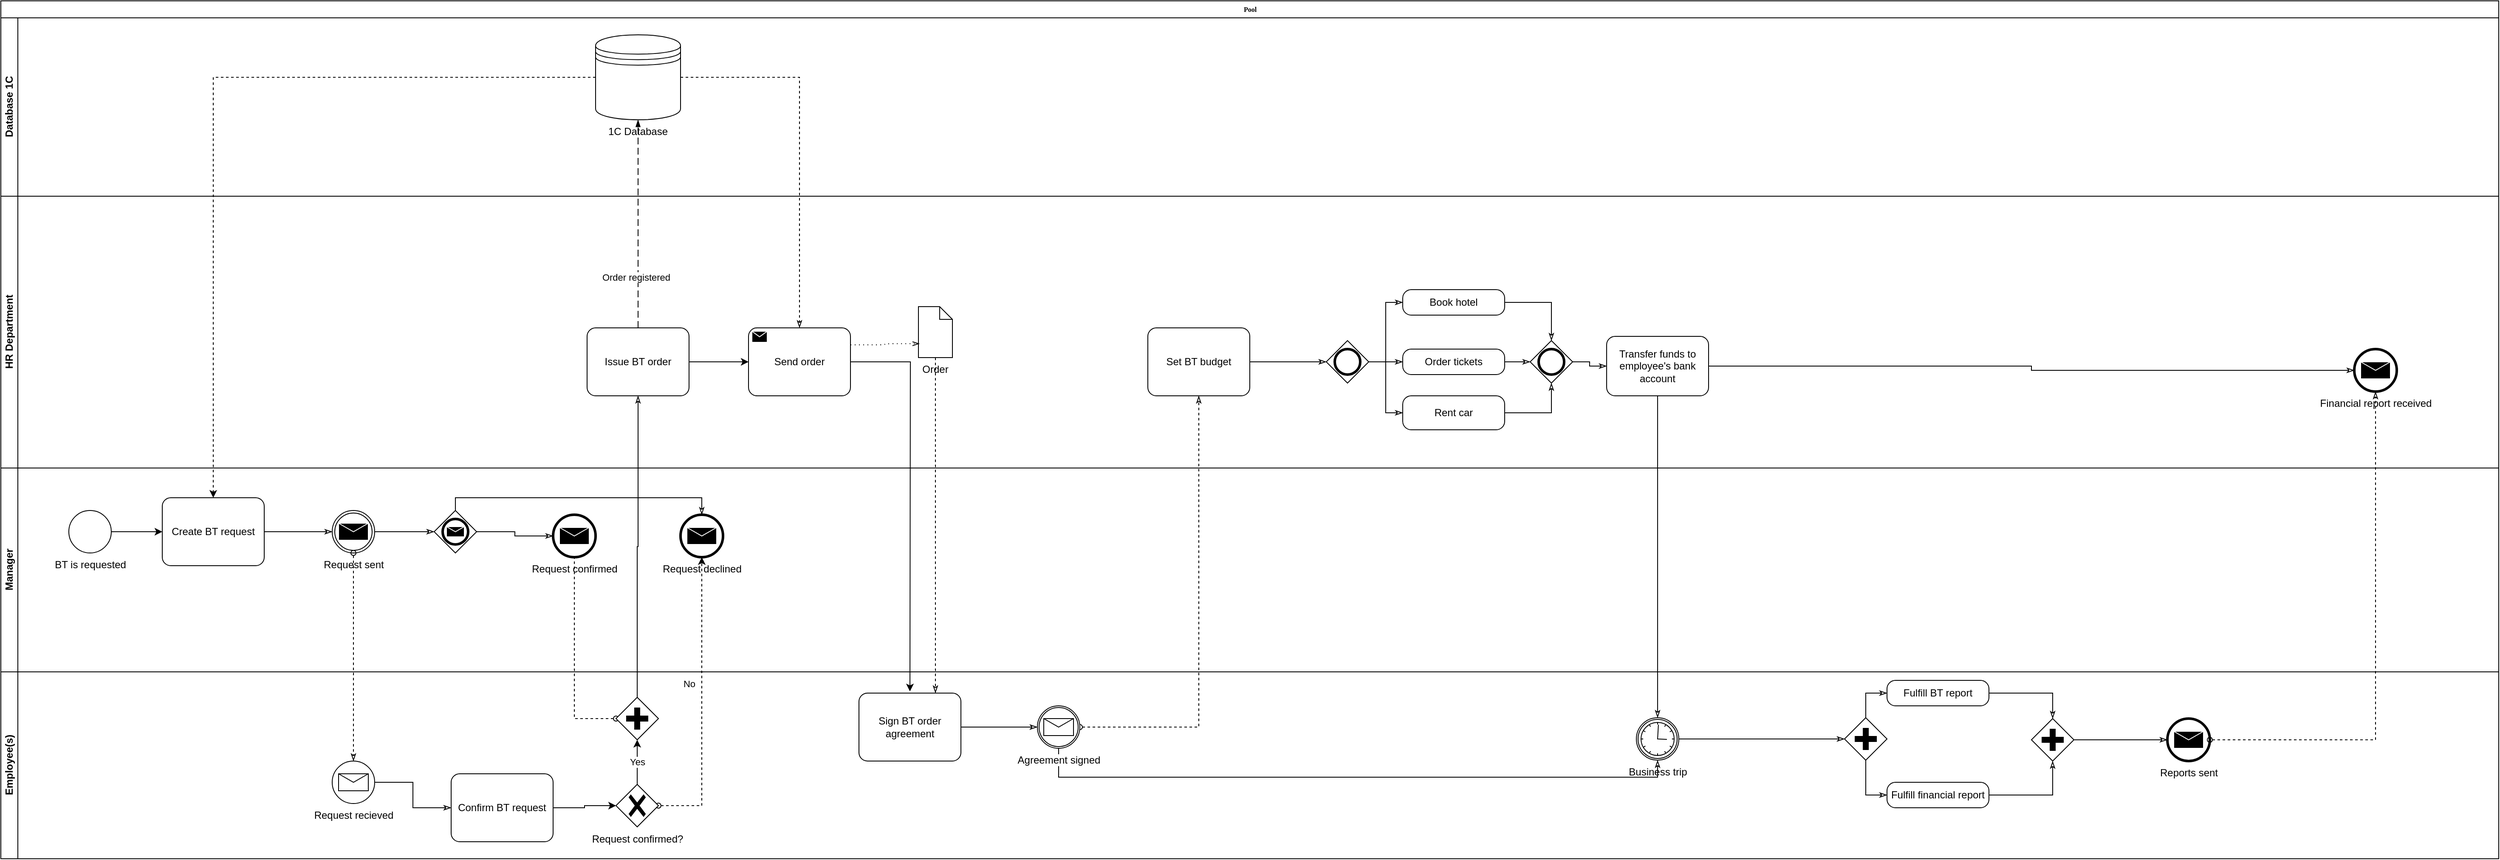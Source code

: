 <mxfile version="14.8.3" type="github">
  <diagram name="Page-1" id="c7488fd3-1785-93aa-aadb-54a6760d102a">
    <mxGraphModel dx="1422" dy="804" grid="1" gridSize="10" guides="1" tooltips="1" connect="1" arrows="1" fold="1" page="1" pageScale="1" pageWidth="1100" pageHeight="850" background="none" math="0" shadow="0">
      <root>
        <mxCell id="0" />
        <mxCell id="1" parent="0" />
        <mxCell id="2b4e8129b02d487f-1" value="Pool" style="swimlane;html=1;childLayout=stackLayout;horizontal=1;startSize=20;horizontalStack=0;rounded=0;shadow=0;labelBackgroundColor=none;strokeWidth=1;fontFamily=Verdana;fontSize=8;align=center;" parent="1" vertex="1">
          <mxGeometry x="100" y="20" width="2940" height="1010" as="geometry">
            <mxRectangle x="180" y="70" width="50" height="20" as="alternateBounds" />
          </mxGeometry>
        </mxCell>
        <mxCell id="NX7D1VV0Bbmkz2ig5p7U-13" value="Database 1C" style="swimlane;html=1;startSize=20;horizontal=0;" parent="2b4e8129b02d487f-1" vertex="1">
          <mxGeometry y="20" width="2940" height="210" as="geometry" />
        </mxCell>
        <mxCell id="KwFcviHTMIXIFhAUZAPu-12" value="1C Database" style="shape=datastore;whiteSpace=wrap;html=1;labelPosition=center;verticalLabelPosition=bottom;align=center;verticalAlign=top;" vertex="1" parent="NX7D1VV0Bbmkz2ig5p7U-13">
          <mxGeometry x="700" y="20" width="100" height="100" as="geometry" />
        </mxCell>
        <mxCell id="2b4e8129b02d487f-2" value="HR Department" style="swimlane;html=1;startSize=20;horizontal=0;" parent="2b4e8129b02d487f-1" vertex="1">
          <mxGeometry y="230" width="2940" height="320" as="geometry" />
        </mxCell>
        <mxCell id="KwFcviHTMIXIFhAUZAPu-18" value="Issue BT order" style="points=[[0.25,0,0],[0.5,0,0],[0.75,0,0],[1,0.25,0],[1,0.5,0],[1,0.75,0],[0.75,1,0],[0.5,1,0],[0.25,1,0],[0,0.75,0],[0,0.5,0],[0,0.25,0]];shape=mxgraph.bpmn.task;whiteSpace=wrap;rectStyle=rounded;size=10;taskMarker=abstract;" vertex="1" parent="2b4e8129b02d487f-2">
          <mxGeometry x="690" y="155" width="120" height="80" as="geometry" />
        </mxCell>
        <mxCell id="KwFcviHTMIXIFhAUZAPu-33" value="Send order" style="points=[[0.25,0,0],[0.5,0,0],[0.75,0,0],[1,0.25,0],[1,0.5,0],[1,0.75,0],[0.75,1,0],[0.5,1,0],[0.25,1,0],[0,0.75,0],[0,0.5,0],[0,0.25,0]];shape=mxgraph.bpmn.task;whiteSpace=wrap;rectStyle=rounded;size=10;taskMarker=send;" vertex="1" parent="2b4e8129b02d487f-2">
          <mxGeometry x="880" y="155" width="120" height="80" as="geometry" />
        </mxCell>
        <mxCell id="KwFcviHTMIXIFhAUZAPu-34" style="edgeStyle=orthogonalEdgeStyle;rounded=0;orthogonalLoop=1;jettySize=auto;html=1;" edge="1" parent="2b4e8129b02d487f-2" source="KwFcviHTMIXIFhAUZAPu-18" target="KwFcviHTMIXIFhAUZAPu-33">
          <mxGeometry relative="1" as="geometry">
            <mxPoint x="850.0" y="195" as="targetPoint" />
          </mxGeometry>
        </mxCell>
        <mxCell id="KwFcviHTMIXIFhAUZAPu-35" value="Order" style="shape=mxgraph.bpmn.data;labelPosition=center;verticalLabelPosition=bottom;align=center;verticalAlign=top;whiteSpace=wrap;size=15;html=1;" vertex="1" parent="2b4e8129b02d487f-2">
          <mxGeometry x="1080" y="130" width="40" height="60" as="geometry" />
        </mxCell>
        <mxCell id="KwFcviHTMIXIFhAUZAPu-36" value="" style="edgeStyle=elbowEdgeStyle;fontSize=12;html=1;endFill=0;startFill=0;endSize=6;startSize=6;dashed=1;dashPattern=1 4;endArrow=openThin;startArrow=none;exitX=1;exitY=0.25;exitDx=0;exitDy=0;exitPerimeter=0;entryX=0.028;entryY=0.728;entryDx=0;entryDy=0;entryPerimeter=0;" edge="1" parent="2b4e8129b02d487f-2" source="KwFcviHTMIXIFhAUZAPu-33" target="KwFcviHTMIXIFhAUZAPu-35">
          <mxGeometry width="160" relative="1" as="geometry">
            <mxPoint x="860" y="210" as="sourcePoint" />
            <mxPoint x="1070" y="130" as="targetPoint" />
          </mxGeometry>
        </mxCell>
        <mxCell id="KwFcviHTMIXIFhAUZAPu-60" style="edgeStyle=orthogonalEdgeStyle;rounded=0;orthogonalLoop=1;jettySize=auto;html=1;startArrow=none;startFill=0;endArrow=classicThin;endFill=0;" edge="1" parent="2b4e8129b02d487f-2" source="KwFcviHTMIXIFhAUZAPu-46" target="KwFcviHTMIXIFhAUZAPu-48">
          <mxGeometry relative="1" as="geometry" />
        </mxCell>
        <mxCell id="KwFcviHTMIXIFhAUZAPu-46" value="Set BT budget" style="points=[[0.25,0,0],[0.5,0,0],[0.75,0,0],[1,0.25,0],[1,0.5,0],[1,0.75,0],[0.75,1,0],[0.5,1,0],[0.25,1,0],[0,0.75,0],[0,0.5,0],[0,0.25,0]];shape=mxgraph.bpmn.task;whiteSpace=wrap;rectStyle=rounded;size=10;taskMarker=abstract;" vertex="1" parent="2b4e8129b02d487f-2">
          <mxGeometry x="1350" y="155" width="120" height="80" as="geometry" />
        </mxCell>
        <mxCell id="KwFcviHTMIXIFhAUZAPu-59" style="edgeStyle=orthogonalEdgeStyle;rounded=0;orthogonalLoop=1;jettySize=auto;html=1;entryX=0;entryY=0.5;entryDx=0;entryDy=0;entryPerimeter=0;startArrow=none;startFill=0;endArrow=classicThin;endFill=0;" edge="1" parent="2b4e8129b02d487f-2" source="KwFcviHTMIXIFhAUZAPu-47" target="KwFcviHTMIXIFhAUZAPu-54">
          <mxGeometry relative="1" as="geometry" />
        </mxCell>
        <mxCell id="KwFcviHTMIXIFhAUZAPu-47" value="Order tickets" style="points=[[0.25,0,0],[0.5,0,0],[0.75,0,0],[1,0.25,0],[1,0.5,0],[1,0.75,0],[0.75,1,0],[0.5,1,0],[0.25,1,0],[0,0.75,0],[0,0.5,0],[0,0.25,0]];shape=mxgraph.bpmn.task;whiteSpace=wrap;rectStyle=rounded;size=10;taskMarker=abstract;" vertex="1" parent="2b4e8129b02d487f-2">
          <mxGeometry x="1650" y="180" width="120" height="30" as="geometry" />
        </mxCell>
        <mxCell id="KwFcviHTMIXIFhAUZAPu-52" style="edgeStyle=orthogonalEdgeStyle;rounded=0;orthogonalLoop=1;jettySize=auto;html=1;entryX=0;entryY=0.5;entryDx=0;entryDy=0;entryPerimeter=0;startArrow=none;startFill=0;endArrow=classicThin;endFill=0;" edge="1" parent="2b4e8129b02d487f-2" source="KwFcviHTMIXIFhAUZAPu-48" target="KwFcviHTMIXIFhAUZAPu-50">
          <mxGeometry relative="1" as="geometry" />
        </mxCell>
        <mxCell id="KwFcviHTMIXIFhAUZAPu-55" style="edgeStyle=orthogonalEdgeStyle;rounded=0;orthogonalLoop=1;jettySize=auto;html=1;entryX=0;entryY=0.5;entryDx=0;entryDy=0;entryPerimeter=0;startArrow=none;startFill=0;endArrow=classicThin;endFill=0;" edge="1" parent="2b4e8129b02d487f-2" source="KwFcviHTMIXIFhAUZAPu-48" target="KwFcviHTMIXIFhAUZAPu-51">
          <mxGeometry relative="1" as="geometry" />
        </mxCell>
        <mxCell id="KwFcviHTMIXIFhAUZAPu-56" style="edgeStyle=orthogonalEdgeStyle;rounded=0;orthogonalLoop=1;jettySize=auto;html=1;entryX=0;entryY=0.5;entryDx=0;entryDy=0;entryPerimeter=0;startArrow=none;startFill=0;endArrow=classicThin;endFill=0;" edge="1" parent="2b4e8129b02d487f-2" source="KwFcviHTMIXIFhAUZAPu-48" target="KwFcviHTMIXIFhAUZAPu-47">
          <mxGeometry relative="1" as="geometry" />
        </mxCell>
        <mxCell id="KwFcviHTMIXIFhAUZAPu-48" value="" style="points=[[0.25,0.25,0],[0.5,0,0],[0.75,0.25,0],[1,0.5,0],[0.75,0.75,0],[0.5,1,0],[0.25,0.75,0],[0,0.5,0]];shape=mxgraph.bpmn.gateway2;html=1;verticalLabelPosition=bottom;labelBackgroundColor=#ffffff;verticalAlign=top;align=center;perimeter=rhombusPerimeter;outlineConnect=0;outline=end;symbol=general;" vertex="1" parent="2b4e8129b02d487f-2">
          <mxGeometry x="1560" y="170" width="50" height="50" as="geometry" />
        </mxCell>
        <mxCell id="KwFcviHTMIXIFhAUZAPu-57" style="edgeStyle=orthogonalEdgeStyle;rounded=0;orthogonalLoop=1;jettySize=auto;html=1;entryX=0.5;entryY=0;entryDx=0;entryDy=0;entryPerimeter=0;startArrow=none;startFill=0;endArrow=classicThin;endFill=0;" edge="1" parent="2b4e8129b02d487f-2" source="KwFcviHTMIXIFhAUZAPu-50" target="KwFcviHTMIXIFhAUZAPu-54">
          <mxGeometry relative="1" as="geometry" />
        </mxCell>
        <mxCell id="KwFcviHTMIXIFhAUZAPu-50" value="Book hotel" style="points=[[0.25,0,0],[0.5,0,0],[0.75,0,0],[1,0.25,0],[1,0.5,0],[1,0.75,0],[0.75,1,0],[0.5,1,0],[0.25,1,0],[0,0.75,0],[0,0.5,0],[0,0.25,0]];shape=mxgraph.bpmn.task;whiteSpace=wrap;rectStyle=rounded;size=10;taskMarker=abstract;" vertex="1" parent="2b4e8129b02d487f-2">
          <mxGeometry x="1650" y="110" width="120" height="30" as="geometry" />
        </mxCell>
        <mxCell id="KwFcviHTMIXIFhAUZAPu-58" style="edgeStyle=orthogonalEdgeStyle;rounded=0;orthogonalLoop=1;jettySize=auto;html=1;entryX=0.5;entryY=1;entryDx=0;entryDy=0;entryPerimeter=0;startArrow=none;startFill=0;endArrow=classicThin;endFill=0;" edge="1" parent="2b4e8129b02d487f-2" source="KwFcviHTMIXIFhAUZAPu-51" target="KwFcviHTMIXIFhAUZAPu-54">
          <mxGeometry relative="1" as="geometry" />
        </mxCell>
        <mxCell id="KwFcviHTMIXIFhAUZAPu-51" value="Rent car" style="points=[[0.25,0,0],[0.5,0,0],[0.75,0,0],[1,0.25,0],[1,0.5,0],[1,0.75,0],[0.75,1,0],[0.5,1,0],[0.25,1,0],[0,0.75,0],[0,0.5,0],[0,0.25,0]];shape=mxgraph.bpmn.task;whiteSpace=wrap;rectStyle=rounded;size=10;taskMarker=abstract;" vertex="1" parent="2b4e8129b02d487f-2">
          <mxGeometry x="1650" y="235" width="120" height="40" as="geometry" />
        </mxCell>
        <mxCell id="KwFcviHTMIXIFhAUZAPu-115" style="edgeStyle=orthogonalEdgeStyle;rounded=0;orthogonalLoop=1;jettySize=auto;html=1;startArrow=none;startFill=0;endArrow=classicThin;endFill=0;" edge="1" parent="2b4e8129b02d487f-2" source="KwFcviHTMIXIFhAUZAPu-54" target="KwFcviHTMIXIFhAUZAPu-112">
          <mxGeometry relative="1" as="geometry" />
        </mxCell>
        <mxCell id="KwFcviHTMIXIFhAUZAPu-54" value="" style="points=[[0.25,0.25,0],[0.5,0,0],[0.75,0.25,0],[1,0.5,0],[0.75,0.75,0],[0.5,1,0],[0.25,0.75,0],[0,0.5,0]];shape=mxgraph.bpmn.gateway2;html=1;verticalLabelPosition=bottom;labelBackgroundColor=#ffffff;verticalAlign=top;align=center;perimeter=rhombusPerimeter;outlineConnect=0;outline=end;symbol=general;" vertex="1" parent="2b4e8129b02d487f-2">
          <mxGeometry x="1800" y="170" width="50" height="50" as="geometry" />
        </mxCell>
        <mxCell id="KwFcviHTMIXIFhAUZAPu-188" style="edgeStyle=orthogonalEdgeStyle;rounded=0;orthogonalLoop=1;jettySize=auto;html=1;entryX=0;entryY=0.5;entryDx=0;entryDy=0;entryPerimeter=0;startArrow=none;startFill=0;endArrow=classicThin;endFill=0;" edge="1" parent="2b4e8129b02d487f-2" source="KwFcviHTMIXIFhAUZAPu-112" target="KwFcviHTMIXIFhAUZAPu-133">
          <mxGeometry relative="1" as="geometry" />
        </mxCell>
        <mxCell id="KwFcviHTMIXIFhAUZAPu-112" value="Transfer funds to employee&#39;s bank account" style="points=[[0.25,0,0],[0.5,0,0],[0.75,0,0],[1,0.25,0],[1,0.5,0],[1,0.75,0],[0.75,1,0],[0.5,1,0],[0.25,1,0],[0,0.75,0],[0,0.5,0],[0,0.25,0]];shape=mxgraph.bpmn.task;whiteSpace=wrap;rectStyle=rounded;size=10;taskMarker=abstract;" vertex="1" parent="2b4e8129b02d487f-2">
          <mxGeometry x="1890" y="165" width="120" height="70" as="geometry" />
        </mxCell>
        <mxCell id="KwFcviHTMIXIFhAUZAPu-133" value="Financial report received" style="points=[[0.145,0.145,0],[0.5,0,0],[0.855,0.145,0],[1,0.5,0],[0.855,0.855,0],[0.5,1,0],[0.145,0.855,0],[0,0.5,0]];shape=mxgraph.bpmn.event;html=1;verticalLabelPosition=bottom;labelBackgroundColor=#ffffff;verticalAlign=top;align=center;perimeter=ellipsePerimeter;outlineConnect=0;aspect=fixed;outline=end;symbol=message;" vertex="1" parent="2b4e8129b02d487f-2">
          <mxGeometry x="2770" y="180" width="50" height="50" as="geometry" />
        </mxCell>
        <mxCell id="2b4e8129b02d487f-3" value="&lt;div&gt;Manager&lt;/div&gt;" style="swimlane;html=1;startSize=20;horizontal=0;" parent="2b4e8129b02d487f-1" vertex="1">
          <mxGeometry y="550" width="2940" height="240" as="geometry" />
        </mxCell>
        <mxCell id="KwFcviHTMIXIFhAUZAPu-3" style="edgeStyle=orthogonalEdgeStyle;rounded=0;orthogonalLoop=1;jettySize=auto;html=1;" edge="1" parent="2b4e8129b02d487f-3" source="KwFcviHTMIXIFhAUZAPu-1" target="KwFcviHTMIXIFhAUZAPu-2">
          <mxGeometry relative="1" as="geometry" />
        </mxCell>
        <mxCell id="KwFcviHTMIXIFhAUZAPu-1" value="BT is requested" style="points=[[0.145,0.145,0],[0.5,0,0],[0.855,0.145,0],[1,0.5,0],[0.855,0.855,0],[0.5,1,0],[0.145,0.855,0],[0,0.5,0]];shape=mxgraph.bpmn.event;html=1;verticalLabelPosition=bottom;labelBackgroundColor=#ffffff;verticalAlign=top;align=center;perimeter=ellipsePerimeter;outlineConnect=0;aspect=fixed;outline=standard;symbol=general;" vertex="1" parent="2b4e8129b02d487f-3">
          <mxGeometry x="80" y="50" width="50" height="50" as="geometry" />
        </mxCell>
        <mxCell id="KwFcviHTMIXIFhAUZAPu-141" style="edgeStyle=orthogonalEdgeStyle;rounded=0;orthogonalLoop=1;jettySize=auto;html=1;startArrow=none;startFill=0;endArrow=classicThin;endFill=0;" edge="1" parent="2b4e8129b02d487f-3" source="KwFcviHTMIXIFhAUZAPu-2" target="KwFcviHTMIXIFhAUZAPu-152">
          <mxGeometry relative="1" as="geometry">
            <mxPoint x="360" y="75" as="targetPoint" />
          </mxGeometry>
        </mxCell>
        <mxCell id="KwFcviHTMIXIFhAUZAPu-2" value="Create BT request" style="points=[[0.25,0,0],[0.5,0,0],[0.75,0,0],[1,0.25,0],[1,0.5,0],[1,0.75,0],[0.75,1,0],[0.5,1,0],[0.25,1,0],[0,0.75,0],[0,0.5,0],[0,0.25,0]];shape=mxgraph.bpmn.task;whiteSpace=wrap;rectStyle=rounded;size=10;taskMarker=abstract;" vertex="1" parent="2b4e8129b02d487f-3">
          <mxGeometry x="190" y="35" width="120" height="80" as="geometry" />
        </mxCell>
        <mxCell id="KwFcviHTMIXIFhAUZAPu-26" value="Request declined" style="points=[[0.145,0.145,0],[0.5,0,0],[0.855,0.145,0],[1,0.5,0],[0.855,0.855,0],[0.5,1,0],[0.145,0.855,0],[0,0.5,0]];shape=mxgraph.bpmn.event;html=1;verticalLabelPosition=bottom;labelBackgroundColor=#ffffff;verticalAlign=top;align=center;perimeter=ellipsePerimeter;outlineConnect=0;aspect=fixed;outline=end;symbol=message;" vertex="1" parent="2b4e8129b02d487f-3">
          <mxGeometry x="800" y="55" width="50" height="50" as="geometry" />
        </mxCell>
        <mxCell id="KwFcviHTMIXIFhAUZAPu-165" style="edgeStyle=orthogonalEdgeStyle;rounded=0;orthogonalLoop=1;jettySize=auto;html=1;startArrow=none;startFill=0;endArrow=classicThin;endFill=0;" edge="1" parent="2b4e8129b02d487f-3" source="KwFcviHTMIXIFhAUZAPu-152" target="KwFcviHTMIXIFhAUZAPu-164">
          <mxGeometry relative="1" as="geometry" />
        </mxCell>
        <mxCell id="KwFcviHTMIXIFhAUZAPu-152" value="Request sent" style="points=[[0.145,0.145,0],[0.5,0,0],[0.855,0.145,0],[1,0.5,0],[0.855,0.855,0],[0.5,1,0],[0.145,0.855,0],[0,0.5,0]];shape=mxgraph.bpmn.event;html=1;verticalLabelPosition=bottom;labelBackgroundColor=#ffffff;verticalAlign=top;align=center;perimeter=ellipsePerimeter;outlineConnect=0;aspect=fixed;outline=throwing;symbol=message;" vertex="1" parent="2b4e8129b02d487f-3">
          <mxGeometry x="390" y="50" width="50" height="50" as="geometry" />
        </mxCell>
        <mxCell id="KwFcviHTMIXIFhAUZAPu-16" value="Request confirmed" style="points=[[0.145,0.145,0],[0.5,0,0],[0.855,0.145,0],[1,0.5,0],[0.855,0.855,0],[0.5,1,0],[0.145,0.855,0],[0,0.5,0]];shape=mxgraph.bpmn.event;html=1;verticalLabelPosition=bottom;labelBackgroundColor=#ffffff;verticalAlign=top;align=center;perimeter=ellipsePerimeter;outlineConnect=0;aspect=fixed;outline=end;symbol=message;fillOpacity=100;" vertex="1" parent="2b4e8129b02d487f-3">
          <mxGeometry x="650" y="55" width="50" height="50" as="geometry" />
        </mxCell>
        <mxCell id="KwFcviHTMIXIFhAUZAPu-166" style="edgeStyle=orthogonalEdgeStyle;rounded=0;orthogonalLoop=1;jettySize=auto;html=1;entryX=0;entryY=0.5;entryDx=0;entryDy=0;entryPerimeter=0;startArrow=none;startFill=0;endArrow=classicThin;endFill=0;" edge="1" parent="2b4e8129b02d487f-3" source="KwFcviHTMIXIFhAUZAPu-164" target="KwFcviHTMIXIFhAUZAPu-16">
          <mxGeometry relative="1" as="geometry" />
        </mxCell>
        <mxCell id="KwFcviHTMIXIFhAUZAPu-167" style="edgeStyle=orthogonalEdgeStyle;rounded=0;orthogonalLoop=1;jettySize=auto;html=1;entryX=0.5;entryY=0;entryDx=0;entryDy=0;entryPerimeter=0;startArrow=none;startFill=0;endArrow=classicThin;endFill=0;" edge="1" parent="2b4e8129b02d487f-3" source="KwFcviHTMIXIFhAUZAPu-164" target="KwFcviHTMIXIFhAUZAPu-26">
          <mxGeometry relative="1" as="geometry">
            <Array as="points">
              <mxPoint x="535" y="35" />
              <mxPoint x="825" y="35" />
            </Array>
          </mxGeometry>
        </mxCell>
        <mxCell id="KwFcviHTMIXIFhAUZAPu-164" value="" style="points=[[0.25,0.25,0],[0.5,0,0],[0.75,0.25,0],[1,0.5,0],[0.75,0.75,0],[0.5,1,0],[0.25,0.75,0],[0,0.5,0]];shape=mxgraph.bpmn.gateway2;html=1;verticalLabelPosition=bottom;labelBackgroundColor=#ffffff;verticalAlign=top;align=center;perimeter=rhombusPerimeter;outlineConnect=0;outline=end;symbol=message;" vertex="1" parent="2b4e8129b02d487f-3">
          <mxGeometry x="510" y="50" width="50" height="50" as="geometry" />
        </mxCell>
        <mxCell id="KwFcviHTMIXIFhAUZAPu-15" style="edgeStyle=orthogonalEdgeStyle;rounded=0;orthogonalLoop=1;jettySize=auto;html=1;entryX=0.5;entryY=0;entryDx=0;entryDy=0;entryPerimeter=0;dashed=1;" edge="1" parent="2b4e8129b02d487f-1" source="KwFcviHTMIXIFhAUZAPu-12" target="KwFcviHTMIXIFhAUZAPu-2">
          <mxGeometry relative="1" as="geometry" />
        </mxCell>
        <mxCell id="KwFcviHTMIXIFhAUZAPu-156" style="edgeStyle=orthogonalEdgeStyle;rounded=0;orthogonalLoop=1;jettySize=auto;html=1;entryX=0.5;entryY=0;entryDx=0;entryDy=0;entryPerimeter=0;startArrow=oval;startFill=0;endArrow=classicThin;endFill=0;dashed=1;" edge="1" parent="2b4e8129b02d487f-1" source="KwFcviHTMIXIFhAUZAPu-152" target="KwFcviHTMIXIFhAUZAPu-154">
          <mxGeometry relative="1" as="geometry" />
        </mxCell>
        <mxCell id="KwFcviHTMIXIFhAUZAPu-27" value="No" style="edgeStyle=orthogonalEdgeStyle;rounded=0;orthogonalLoop=1;jettySize=auto;html=1;entryX=0.5;entryY=1;entryDx=0;entryDy=0;entryPerimeter=0;dashed=1;startArrow=oval;startFill=0;" edge="1" parent="2b4e8129b02d487f-1" source="KwFcviHTMIXIFhAUZAPu-22" target="KwFcviHTMIXIFhAUZAPu-26">
          <mxGeometry x="0.132" y="15" relative="1" as="geometry">
            <mxPoint as="offset" />
          </mxGeometry>
        </mxCell>
        <mxCell id="KwFcviHTMIXIFhAUZAPu-32" value="Order registered" style="dashed=1;dashPattern=8 4;endArrow=blockThin;endFill=1;startArrow=none;startFill=0;endSize=6;startSize=4;exitX=0.5;exitY=0;exitDx=0;exitDy=0;exitPerimeter=0;entryX=0.5;entryY=1;entryDx=0;entryDy=0;" edge="1" parent="2b4e8129b02d487f-1" source="KwFcviHTMIXIFhAUZAPu-18" target="KwFcviHTMIXIFhAUZAPu-12">
          <mxGeometry x="-0.511" y="2" width="160" relative="1" as="geometry">
            <mxPoint x="670" y="255" as="sourcePoint" />
            <mxPoint x="830" y="255" as="targetPoint" />
            <mxPoint as="offset" />
          </mxGeometry>
        </mxCell>
        <mxCell id="KwFcviHTMIXIFhAUZAPu-38" style="edgeStyle=orthogonalEdgeStyle;rounded=0;orthogonalLoop=1;jettySize=auto;html=1;" edge="1" parent="2b4e8129b02d487f-1" source="KwFcviHTMIXIFhAUZAPu-33">
          <mxGeometry relative="1" as="geometry">
            <mxPoint x="1070" y="813" as="targetPoint" />
          </mxGeometry>
        </mxCell>
        <mxCell id="KwFcviHTMIXIFhAUZAPu-41" style="edgeStyle=orthogonalEdgeStyle;rounded=0;orthogonalLoop=1;jettySize=auto;html=1;entryX=0.75;entryY=0;entryDx=0;entryDy=0;entryPerimeter=0;dashed=1;endArrow=classicThin;endFill=0;" edge="1" parent="2b4e8129b02d487f-1" source="KwFcviHTMIXIFhAUZAPu-35" target="KwFcviHTMIXIFhAUZAPu-37">
          <mxGeometry relative="1" as="geometry" />
        </mxCell>
        <mxCell id="KwFcviHTMIXIFhAUZAPu-45" style="edgeStyle=orthogonalEdgeStyle;rounded=0;orthogonalLoop=1;jettySize=auto;html=1;entryX=0.5;entryY=0;entryDx=0;entryDy=0;entryPerimeter=0;dashed=1;endArrow=classicThin;endFill=0;" edge="1" parent="2b4e8129b02d487f-1" source="KwFcviHTMIXIFhAUZAPu-12" target="KwFcviHTMIXIFhAUZAPu-33">
          <mxGeometry relative="1" as="geometry" />
        </mxCell>
        <mxCell id="KwFcviHTMIXIFhAUZAPu-118" style="edgeStyle=orthogonalEdgeStyle;rounded=0;orthogonalLoop=1;jettySize=auto;html=1;entryX=0.5;entryY=0;entryDx=0;entryDy=0;entryPerimeter=0;startArrow=none;startFill=0;endArrow=classicThin;endFill=0;" edge="1" parent="2b4e8129b02d487f-1" source="KwFcviHTMIXIFhAUZAPu-112" target="KwFcviHTMIXIFhAUZAPu-117">
          <mxGeometry relative="1" as="geometry" />
        </mxCell>
        <mxCell id="KwFcviHTMIXIFhAUZAPu-111" style="edgeStyle=orthogonalEdgeStyle;rounded=0;orthogonalLoop=1;jettySize=auto;html=1;startArrow=oval;startFill=0;endArrow=classicThin;endFill=0;dashed=1;" edge="1" parent="2b4e8129b02d487f-1" source="KwFcviHTMIXIFhAUZAPu-135" target="KwFcviHTMIXIFhAUZAPu-46">
          <mxGeometry relative="1" as="geometry">
            <mxPoint x="1260.0" y="855.059" as="sourcePoint" />
          </mxGeometry>
        </mxCell>
        <mxCell id="KwFcviHTMIXIFhAUZAPu-151" style="edgeStyle=orthogonalEdgeStyle;rounded=0;orthogonalLoop=1;jettySize=auto;html=1;entryX=0.5;entryY=1;entryDx=0;entryDy=0;entryPerimeter=0;startArrow=none;startFill=0;endArrow=classicThin;endFill=0;" edge="1" parent="2b4e8129b02d487f-1" source="KwFcviHTMIXIFhAUZAPu-147" target="KwFcviHTMIXIFhAUZAPu-18">
          <mxGeometry relative="1" as="geometry" />
        </mxCell>
        <mxCell id="KwFcviHTMIXIFhAUZAPu-158" value="" style="edgeStyle=orthogonalEdgeStyle;rounded=0;orthogonalLoop=1;jettySize=auto;html=1;dashed=1;startArrow=oval;startFill=0;endArrow=none;endFill=0;" edge="1" parent="2b4e8129b02d487f-1" source="KwFcviHTMIXIFhAUZAPu-147" target="KwFcviHTMIXIFhAUZAPu-16">
          <mxGeometry relative="1" as="geometry">
            <mxPoint x="680.0" y="640" as="targetPoint" />
            <mxPoint x="724.059" y="845.059" as="sourcePoint" />
          </mxGeometry>
        </mxCell>
        <mxCell id="2b4e8129b02d487f-4" value="Employee(s)" style="swimlane;html=1;startSize=20;horizontal=0;" parent="2b4e8129b02d487f-1" vertex="1">
          <mxGeometry y="790" width="2940" height="220" as="geometry" />
        </mxCell>
        <mxCell id="KwFcviHTMIXIFhAUZAPu-25" style="edgeStyle=orthogonalEdgeStyle;rounded=0;orthogonalLoop=1;jettySize=auto;html=1;entryX=0;entryY=0.5;entryDx=0;entryDy=0;entryPerimeter=0;" edge="1" parent="2b4e8129b02d487f-4" source="KwFcviHTMIXIFhAUZAPu-10" target="KwFcviHTMIXIFhAUZAPu-22">
          <mxGeometry relative="1" as="geometry" />
        </mxCell>
        <mxCell id="KwFcviHTMIXIFhAUZAPu-10" value="Confirm BT request" style="points=[[0.25,0,0],[0.5,0,0],[0.75,0,0],[1,0.25,0],[1,0.5,0],[1,0.75,0],[0.75,1,0],[0.5,1,0],[0.25,1,0],[0,0.75,0],[0,0.5,0],[0,0.25,0]];shape=mxgraph.bpmn.task;whiteSpace=wrap;rectStyle=rounded;size=10;taskMarker=abstract;" vertex="1" parent="2b4e8129b02d487f-4">
          <mxGeometry x="530" y="120" width="120" height="80" as="geometry" />
        </mxCell>
        <mxCell id="KwFcviHTMIXIFhAUZAPu-22" value="Request confirmed?" style="points=[[0.25,0.25,0],[0.5,0,0],[0.75,0.25,0],[1,0.5,0],[0.75,0.75,0],[0.5,1,0],[0.25,0.75,0],[0,0.5,0]];shape=mxgraph.bpmn.gateway2;html=1;verticalLabelPosition=bottom;labelBackgroundColor=#ffffff;verticalAlign=top;align=center;perimeter=rhombusPerimeter;outlineConnect=0;outline=none;symbol=none;gwType=exclusive;" vertex="1" parent="2b4e8129b02d487f-4">
          <mxGeometry x="724" y="132.5" width="50" height="50" as="geometry" />
        </mxCell>
        <mxCell id="KwFcviHTMIXIFhAUZAPu-37" value="Sign BT order agreement" style="points=[[0.25,0,0],[0.5,0,0],[0.75,0,0],[1,0.25,0],[1,0.5,0],[1,0.75,0],[0.75,1,0],[0.5,1,0],[0.25,1,0],[0,0.75,0],[0,0.5,0],[0,0.25,0]];shape=mxgraph.bpmn.task;whiteSpace=wrap;rectStyle=rounded;size=10;taskMarker=abstract;" vertex="1" parent="2b4e8129b02d487f-4">
          <mxGeometry x="1010" y="25" width="120" height="80" as="geometry" />
        </mxCell>
        <mxCell id="KwFcviHTMIXIFhAUZAPu-122" style="edgeStyle=orthogonalEdgeStyle;rounded=0;orthogonalLoop=1;jettySize=auto;html=1;startArrow=none;startFill=0;endArrow=classicThin;endFill=0;" edge="1" parent="2b4e8129b02d487f-4" source="KwFcviHTMIXIFhAUZAPu-117" target="KwFcviHTMIXIFhAUZAPu-121">
          <mxGeometry relative="1" as="geometry" />
        </mxCell>
        <mxCell id="KwFcviHTMIXIFhAUZAPu-117" value="Business trip" style="points=[[0.145,0.145,0],[0.5,0,0],[0.855,0.145,0],[1,0.5,0],[0.855,0.855,0],[0.5,1,0],[0.145,0.855,0],[0,0.5,0]];shape=mxgraph.bpmn.event;html=1;verticalLabelPosition=bottom;labelBackgroundColor=#ffffff;verticalAlign=top;align=center;perimeter=ellipsePerimeter;outlineConnect=0;aspect=fixed;outline=boundInt;symbol=timer;" vertex="1" parent="2b4e8129b02d487f-4">
          <mxGeometry x="1925" y="54" width="50" height="50" as="geometry" />
        </mxCell>
        <mxCell id="KwFcviHTMIXIFhAUZAPu-123" style="edgeStyle=orthogonalEdgeStyle;rounded=0;orthogonalLoop=1;jettySize=auto;html=1;startArrow=none;startFill=0;endArrow=classicThin;endFill=0;entryX=0;entryY=0.5;entryDx=0;entryDy=0;entryPerimeter=0;" edge="1" parent="2b4e8129b02d487f-4" source="KwFcviHTMIXIFhAUZAPu-121" target="KwFcviHTMIXIFhAUZAPu-119">
          <mxGeometry relative="1" as="geometry" />
        </mxCell>
        <mxCell id="KwFcviHTMIXIFhAUZAPu-125" style="edgeStyle=orthogonalEdgeStyle;rounded=0;orthogonalLoop=1;jettySize=auto;html=1;startArrow=none;startFill=0;endArrow=classicThin;endFill=0;entryX=0;entryY=0.5;entryDx=0;entryDy=0;entryPerimeter=0;" edge="1" parent="2b4e8129b02d487f-4" source="KwFcviHTMIXIFhAUZAPu-121" target="KwFcviHTMIXIFhAUZAPu-124">
          <mxGeometry relative="1" as="geometry" />
        </mxCell>
        <mxCell id="KwFcviHTMIXIFhAUZAPu-121" value="" style="points=[[0.25,0.25,0],[0.5,0,0],[0.75,0.25,0],[1,0.5,0],[0.75,0.75,0],[0.5,1,0],[0.25,0.75,0],[0,0.5,0]];shape=mxgraph.bpmn.gateway2;html=1;verticalLabelPosition=bottom;labelBackgroundColor=#ffffff;verticalAlign=top;align=center;perimeter=rhombusPerimeter;outlineConnect=0;outline=none;symbol=none;gwType=parallel;" vertex="1" parent="2b4e8129b02d487f-4">
          <mxGeometry x="2170" y="54" width="50" height="50" as="geometry" />
        </mxCell>
        <mxCell id="KwFcviHTMIXIFhAUZAPu-128" style="edgeStyle=orthogonalEdgeStyle;rounded=0;orthogonalLoop=1;jettySize=auto;html=1;entryX=0.5;entryY=1;entryDx=0;entryDy=0;entryPerimeter=0;startArrow=none;startFill=0;endArrow=classicThin;endFill=0;" edge="1" parent="2b4e8129b02d487f-4" source="KwFcviHTMIXIFhAUZAPu-119" target="KwFcviHTMIXIFhAUZAPu-126">
          <mxGeometry relative="1" as="geometry" />
        </mxCell>
        <mxCell id="KwFcviHTMIXIFhAUZAPu-119" value="Fulfill financial report" style="points=[[0.25,0,0],[0.5,0,0],[0.75,0,0],[1,0.25,0],[1,0.5,0],[1,0.75,0],[0.75,1,0],[0.5,1,0],[0.25,1,0],[0,0.75,0],[0,0.5,0],[0,0.25,0]];shape=mxgraph.bpmn.task;whiteSpace=wrap;rectStyle=rounded;size=10;taskMarker=abstract;" vertex="1" parent="2b4e8129b02d487f-4">
          <mxGeometry x="2220" y="130" width="120" height="30" as="geometry" />
        </mxCell>
        <mxCell id="KwFcviHTMIXIFhAUZAPu-127" style="edgeStyle=orthogonalEdgeStyle;rounded=0;orthogonalLoop=1;jettySize=auto;html=1;entryX=0.5;entryY=0;entryDx=0;entryDy=0;entryPerimeter=0;startArrow=none;startFill=0;endArrow=classicThin;endFill=0;" edge="1" parent="2b4e8129b02d487f-4" source="KwFcviHTMIXIFhAUZAPu-124" target="KwFcviHTMIXIFhAUZAPu-126">
          <mxGeometry relative="1" as="geometry" />
        </mxCell>
        <mxCell id="KwFcviHTMIXIFhAUZAPu-124" value="Fulfill BT report" style="points=[[0.25,0,0],[0.5,0,0],[0.75,0,0],[1,0.25,0],[1,0.5,0],[1,0.75,0],[0.75,1,0],[0.5,1,0],[0.25,1,0],[0,0.75,0],[0,0.5,0],[0,0.25,0]];shape=mxgraph.bpmn.task;whiteSpace=wrap;rectStyle=rounded;size=10;taskMarker=abstract;" vertex="1" parent="2b4e8129b02d487f-4">
          <mxGeometry x="2220" y="10" width="120" height="30" as="geometry" />
        </mxCell>
        <mxCell id="KwFcviHTMIXIFhAUZAPu-126" value="" style="points=[[0.25,0.25,0],[0.5,0,0],[0.75,0.25,0],[1,0.5,0],[0.75,0.75,0],[0.5,1,0],[0.25,0.75,0],[0,0.5,0]];shape=mxgraph.bpmn.gateway2;html=1;verticalLabelPosition=bottom;labelBackgroundColor=#ffffff;verticalAlign=top;align=center;perimeter=rhombusPerimeter;outlineConnect=0;outline=none;symbol=none;gwType=parallel;" vertex="1" parent="2b4e8129b02d487f-4">
          <mxGeometry x="2390" y="55" width="50" height="50" as="geometry" />
        </mxCell>
        <mxCell id="KwFcviHTMIXIFhAUZAPu-169" style="edgeStyle=orthogonalEdgeStyle;rounded=0;orthogonalLoop=1;jettySize=auto;html=1;entryX=0.5;entryY=1;entryDx=0;entryDy=0;entryPerimeter=0;startArrow=none;startFill=0;endArrow=classicThin;endFill=0;" edge="1" parent="2b4e8129b02d487f-4" source="KwFcviHTMIXIFhAUZAPu-135" target="KwFcviHTMIXIFhAUZAPu-117">
          <mxGeometry relative="1" as="geometry">
            <Array as="points">
              <mxPoint x="1245" y="124" />
              <mxPoint x="1950" y="124" />
            </Array>
          </mxGeometry>
        </mxCell>
        <mxCell id="KwFcviHTMIXIFhAUZAPu-135" value="Agreement signed" style="points=[[0.145,0.145,0],[0.5,0,0],[0.855,0.145,0],[1,0.5,0],[0.855,0.855,0],[0.5,1,0],[0.145,0.855,0],[0,0.5,0]];shape=mxgraph.bpmn.event;html=1;verticalLabelPosition=bottom;labelBackgroundColor=#ffffff;verticalAlign=top;align=center;perimeter=ellipsePerimeter;outlineConnect=0;aspect=fixed;outline=catching;symbol=message;" vertex="1" parent="2b4e8129b02d487f-4">
          <mxGeometry x="1220" y="40" width="50" height="50" as="geometry" />
        </mxCell>
        <mxCell id="KwFcviHTMIXIFhAUZAPu-61" style="edgeStyle=orthogonalEdgeStyle;rounded=0;orthogonalLoop=1;jettySize=auto;html=1;startArrow=none;startFill=0;endArrow=classicThin;endFill=0;entryX=0;entryY=0.5;entryDx=0;entryDy=0;entryPerimeter=0;" edge="1" parent="2b4e8129b02d487f-4" source="KwFcviHTMIXIFhAUZAPu-37" target="KwFcviHTMIXIFhAUZAPu-135">
          <mxGeometry relative="1" as="geometry">
            <mxPoint x="1210.0" y="65" as="targetPoint" />
          </mxGeometry>
        </mxCell>
        <mxCell id="KwFcviHTMIXIFhAUZAPu-147" value="" style="points=[[0.25,0.25,0],[0.5,0,0],[0.75,0.25,0],[1,0.5,0],[0.75,0.75,0],[0.5,1,0],[0.25,0.75,0],[0,0.5,0]];shape=mxgraph.bpmn.gateway2;html=1;verticalLabelPosition=bottom;labelBackgroundColor=#ffffff;verticalAlign=top;align=center;perimeter=rhombusPerimeter;outlineConnect=0;outline=none;symbol=none;gwType=parallel;" vertex="1" parent="2b4e8129b02d487f-4">
          <mxGeometry x="724" y="30" width="50" height="50" as="geometry" />
        </mxCell>
        <mxCell id="KwFcviHTMIXIFhAUZAPu-24" value="Yes" style="edgeStyle=orthogonalEdgeStyle;rounded=0;orthogonalLoop=1;jettySize=auto;html=1;entryX=0.5;entryY=1;entryDx=0;entryDy=0;entryPerimeter=0;" edge="1" parent="2b4e8129b02d487f-4" source="KwFcviHTMIXIFhAUZAPu-22" target="KwFcviHTMIXIFhAUZAPu-147">
          <mxGeometry relative="1" as="geometry" />
        </mxCell>
        <mxCell id="KwFcviHTMIXIFhAUZAPu-157" style="edgeStyle=orthogonalEdgeStyle;rounded=0;orthogonalLoop=1;jettySize=auto;html=1;entryX=0;entryY=0.5;entryDx=0;entryDy=0;entryPerimeter=0;startArrow=none;startFill=0;endArrow=classicThin;endFill=0;" edge="1" parent="2b4e8129b02d487f-4" source="KwFcviHTMIXIFhAUZAPu-154" target="KwFcviHTMIXIFhAUZAPu-10">
          <mxGeometry relative="1" as="geometry" />
        </mxCell>
        <mxCell id="KwFcviHTMIXIFhAUZAPu-154" value="Request recieved" style="points=[[0.145,0.145,0],[0.5,0,0],[0.855,0.145,0],[1,0.5,0],[0.855,0.855,0],[0.5,1,0],[0.145,0.855,0],[0,0.5,0]];shape=mxgraph.bpmn.event;html=1;verticalLabelPosition=bottom;labelBackgroundColor=#ffffff;verticalAlign=top;align=center;perimeter=ellipsePerimeter;outlineConnect=0;aspect=fixed;outline=standard;symbol=message;" vertex="1" parent="2b4e8129b02d487f-4">
          <mxGeometry x="390" y="105" width="50" height="50" as="geometry" />
        </mxCell>
        <mxCell id="KwFcviHTMIXIFhAUZAPu-182" value="Reports sent" style="points=[[0.145,0.145,0],[0.5,0,0],[0.855,0.145,0],[1,0.5,0],[0.855,0.855,0],[0.5,1,0],[0.145,0.855,0],[0,0.5,0]];shape=mxgraph.bpmn.event;html=1;verticalLabelPosition=bottom;labelBackgroundColor=#ffffff;verticalAlign=top;align=center;perimeter=ellipsePerimeter;outlineConnect=0;aspect=fixed;outline=end;symbol=message;" vertex="1" parent="1">
          <mxGeometry x="2650" y="865" width="50" height="50" as="geometry" />
        </mxCell>
        <mxCell id="KwFcviHTMIXIFhAUZAPu-184" style="edgeStyle=orthogonalEdgeStyle;rounded=0;orthogonalLoop=1;jettySize=auto;html=1;entryX=0;entryY=0.5;entryDx=0;entryDy=0;entryPerimeter=0;startArrow=none;startFill=0;endArrow=classicThin;endFill=0;" edge="1" parent="1" source="KwFcviHTMIXIFhAUZAPu-126" target="KwFcviHTMIXIFhAUZAPu-182">
          <mxGeometry relative="1" as="geometry" />
        </mxCell>
        <mxCell id="KwFcviHTMIXIFhAUZAPu-179" style="edgeStyle=orthogonalEdgeStyle;rounded=0;orthogonalLoop=1;jettySize=auto;html=1;entryX=0.5;entryY=1;entryDx=0;entryDy=0;entryPerimeter=0;startArrow=oval;startFill=0;endArrow=classicThin;endFill=0;dashed=1;exitX=1;exitY=0.5;exitDx=0;exitDy=0;exitPerimeter=0;" edge="1" parent="1" source="KwFcviHTMIXIFhAUZAPu-182" target="KwFcviHTMIXIFhAUZAPu-133">
          <mxGeometry relative="1" as="geometry">
            <mxPoint x="2840" y="890" as="sourcePoint" />
          </mxGeometry>
        </mxCell>
      </root>
    </mxGraphModel>
  </diagram>
</mxfile>
